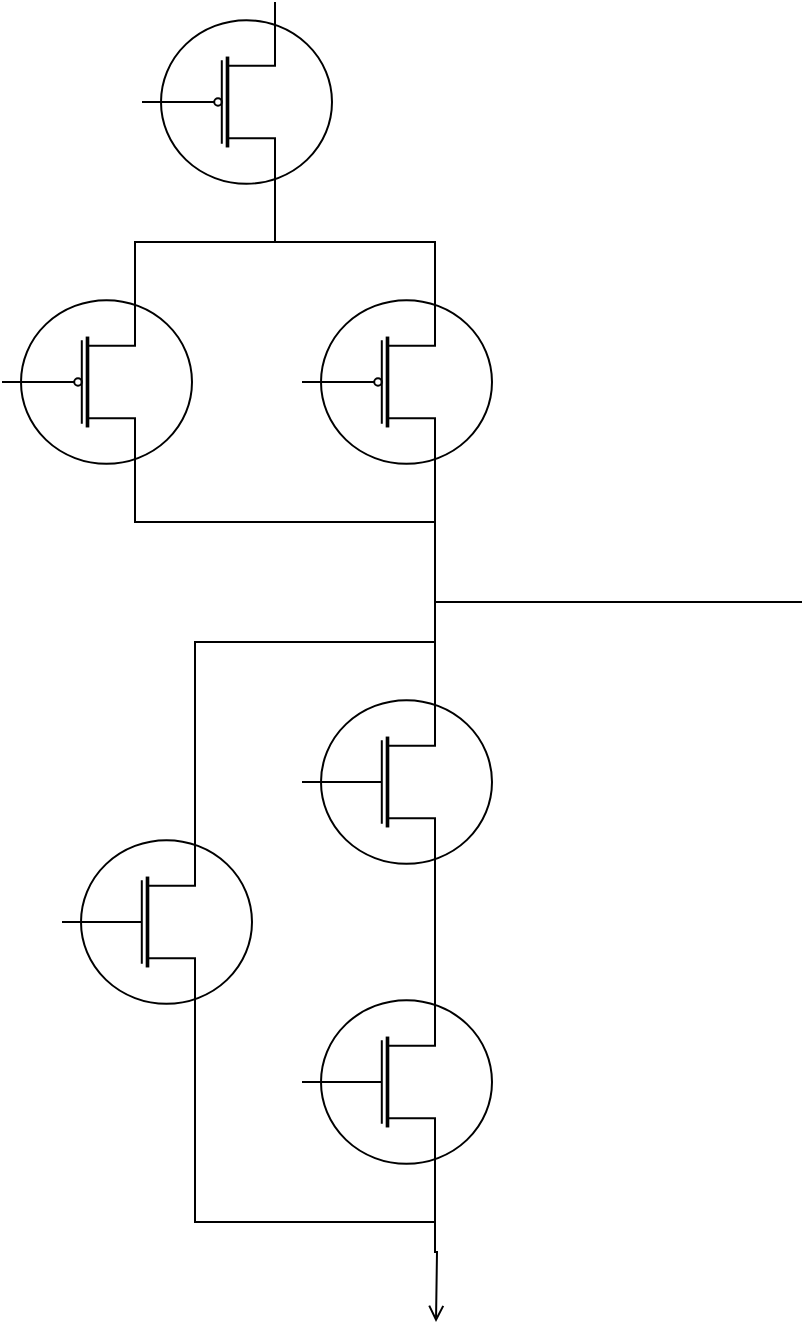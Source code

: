 <mxfile version="20.0.4" type="github">
  <diagram name="Page-1" id="7e0a89b8-554c-2b80-1dc8-d5c74ca68de4">
    <mxGraphModel dx="1422" dy="821" grid="1" gridSize="10" guides="1" tooltips="1" connect="1" arrows="1" fold="1" page="1" pageScale="1" pageWidth="1100" pageHeight="850" background="none" math="0" shadow="0">
      <root>
        <mxCell id="0" />
        <mxCell id="1" parent="0" />
        <mxCell id="zlY2UUdzKbEh946Eg5NX-12" style="edgeStyle=orthogonalEdgeStyle;rounded=0;orthogonalLoop=1;jettySize=auto;html=1;exitX=0.7;exitY=1;exitDx=0;exitDy=0;exitPerimeter=0;entryX=0.7;entryY=0;entryDx=0;entryDy=0;entryPerimeter=0;endArrow=none;endFill=0;" edge="1" parent="1" source="zlY2UUdzKbEh946Eg5NX-1" target="zlY2UUdzKbEh946Eg5NX-3">
          <mxGeometry relative="1" as="geometry" />
        </mxCell>
        <mxCell id="zlY2UUdzKbEh946Eg5NX-15" style="edgeStyle=orthogonalEdgeStyle;rounded=0;orthogonalLoop=1;jettySize=auto;html=1;exitX=0.7;exitY=0;exitDx=0;exitDy=0;exitPerimeter=0;entryX=0.7;entryY=1;entryDx=0;entryDy=0;entryPerimeter=0;endArrow=none;endFill=0;" edge="1" parent="1" source="zlY2UUdzKbEh946Eg5NX-1" target="zlY2UUdzKbEh946Eg5NX-9">
          <mxGeometry relative="1" as="geometry" />
        </mxCell>
        <mxCell id="zlY2UUdzKbEh946Eg5NX-16" style="edgeStyle=orthogonalEdgeStyle;rounded=0;orthogonalLoop=1;jettySize=auto;html=1;exitX=0.7;exitY=1;exitDx=0;exitDy=0;exitPerimeter=0;endArrow=none;endFill=0;" edge="1" parent="1" source="zlY2UUdzKbEh946Eg5NX-1">
          <mxGeometry relative="1" as="geometry">
            <mxPoint x="680" y="460" as="targetPoint" />
            <Array as="points">
              <mxPoint x="497" y="460" />
              <mxPoint x="680" y="460" />
            </Array>
          </mxGeometry>
        </mxCell>
        <mxCell id="zlY2UUdzKbEh946Eg5NX-1" value="" style="verticalLabelPosition=bottom;shadow=0;dashed=0;align=center;html=1;verticalAlign=top;shape=mxgraph.electrical.mosfets1.mosfet_p_no_bulk;" vertex="1" parent="1">
          <mxGeometry x="430" y="300" width="95" height="100" as="geometry" />
        </mxCell>
        <mxCell id="zlY2UUdzKbEh946Eg5NX-7" style="edgeStyle=orthogonalEdgeStyle;rounded=0;orthogonalLoop=1;jettySize=auto;html=1;exitX=0.7;exitY=1;exitDx=0;exitDy=0;exitPerimeter=0;entryX=0.7;entryY=1;entryDx=0;entryDy=0;entryPerimeter=0;endArrow=none;endFill=0;" edge="1" parent="1" source="zlY2UUdzKbEh946Eg5NX-2" target="zlY2UUdzKbEh946Eg5NX-4">
          <mxGeometry relative="1" as="geometry" />
        </mxCell>
        <mxCell id="zlY2UUdzKbEh946Eg5NX-2" value="" style="verticalLabelPosition=bottom;shadow=0;dashed=0;align=center;html=1;verticalAlign=top;shape=mxgraph.electrical.mosfets1.mosfet_n_no_bulk;" vertex="1" parent="1">
          <mxGeometry x="310" y="570" width="95" height="100" as="geometry" />
        </mxCell>
        <mxCell id="zlY2UUdzKbEh946Eg5NX-5" style="edgeStyle=orthogonalEdgeStyle;rounded=0;orthogonalLoop=1;jettySize=auto;html=1;exitX=0.7;exitY=1;exitDx=0;exitDy=0;exitPerimeter=0;entryX=0.7;entryY=0;entryDx=0;entryDy=0;entryPerimeter=0;endArrow=none;endFill=0;" edge="1" parent="1" source="zlY2UUdzKbEh946Eg5NX-3" target="zlY2UUdzKbEh946Eg5NX-4">
          <mxGeometry relative="1" as="geometry" />
        </mxCell>
        <mxCell id="zlY2UUdzKbEh946Eg5NX-6" style="edgeStyle=orthogonalEdgeStyle;rounded=0;orthogonalLoop=1;jettySize=auto;html=1;exitX=0.7;exitY=0;exitDx=0;exitDy=0;exitPerimeter=0;entryX=0.7;entryY=0;entryDx=0;entryDy=0;entryPerimeter=0;endArrow=none;endFill=0;" edge="1" parent="1" source="zlY2UUdzKbEh946Eg5NX-3" target="zlY2UUdzKbEh946Eg5NX-2">
          <mxGeometry relative="1" as="geometry" />
        </mxCell>
        <mxCell id="zlY2UUdzKbEh946Eg5NX-3" value="" style="verticalLabelPosition=bottom;shadow=0;dashed=0;align=center;html=1;verticalAlign=top;shape=mxgraph.electrical.mosfets1.mosfet_n_no_bulk;" vertex="1" parent="1">
          <mxGeometry x="430" y="500" width="95" height="100" as="geometry" />
        </mxCell>
        <mxCell id="zlY2UUdzKbEh946Eg5NX-8" style="edgeStyle=orthogonalEdgeStyle;rounded=0;orthogonalLoop=1;jettySize=auto;html=1;exitX=0.7;exitY=1;exitDx=0;exitDy=0;exitPerimeter=0;endArrow=open;endFill=0;" edge="1" parent="1" source="zlY2UUdzKbEh946Eg5NX-4">
          <mxGeometry relative="1" as="geometry">
            <mxPoint x="497" y="820" as="targetPoint" />
          </mxGeometry>
        </mxCell>
        <mxCell id="zlY2UUdzKbEh946Eg5NX-4" value="" style="verticalLabelPosition=bottom;shadow=0;dashed=0;align=center;html=1;verticalAlign=top;shape=mxgraph.electrical.mosfets1.mosfet_n_no_bulk;" vertex="1" parent="1">
          <mxGeometry x="430" y="650" width="95" height="100" as="geometry" />
        </mxCell>
        <mxCell id="zlY2UUdzKbEh946Eg5NX-9" value="" style="verticalLabelPosition=bottom;shadow=0;dashed=0;align=center;html=1;verticalAlign=top;shape=mxgraph.electrical.mosfets1.mosfet_p_no_bulk;" vertex="1" parent="1">
          <mxGeometry x="350" y="160" width="95" height="100" as="geometry" />
        </mxCell>
        <mxCell id="zlY2UUdzKbEh946Eg5NX-13" style="edgeStyle=orthogonalEdgeStyle;rounded=0;orthogonalLoop=1;jettySize=auto;html=1;exitX=0.7;exitY=1;exitDx=0;exitDy=0;exitPerimeter=0;entryX=0.7;entryY=1;entryDx=0;entryDy=0;entryPerimeter=0;endArrow=none;endFill=0;" edge="1" parent="1" source="zlY2UUdzKbEh946Eg5NX-10" target="zlY2UUdzKbEh946Eg5NX-1">
          <mxGeometry relative="1" as="geometry" />
        </mxCell>
        <mxCell id="zlY2UUdzKbEh946Eg5NX-14" style="edgeStyle=orthogonalEdgeStyle;rounded=0;orthogonalLoop=1;jettySize=auto;html=1;exitX=0.7;exitY=0;exitDx=0;exitDy=0;exitPerimeter=0;entryX=0.7;entryY=1;entryDx=0;entryDy=0;entryPerimeter=0;endArrow=none;endFill=0;" edge="1" parent="1" source="zlY2UUdzKbEh946Eg5NX-10" target="zlY2UUdzKbEh946Eg5NX-9">
          <mxGeometry relative="1" as="geometry" />
        </mxCell>
        <mxCell id="zlY2UUdzKbEh946Eg5NX-10" value="" style="verticalLabelPosition=bottom;shadow=0;dashed=0;align=center;html=1;verticalAlign=top;shape=mxgraph.electrical.mosfets1.mosfet_p_no_bulk;" vertex="1" parent="1">
          <mxGeometry x="280" y="300" width="95" height="100" as="geometry" />
        </mxCell>
      </root>
    </mxGraphModel>
  </diagram>
</mxfile>
